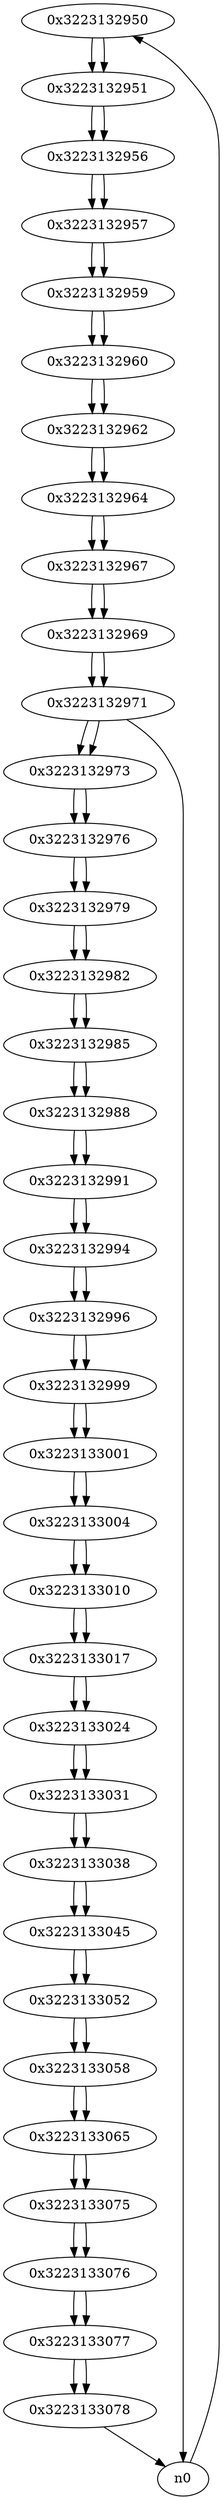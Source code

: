 digraph G{
/* nodes */
  n1 [label="0x3223132950"]
  n2 [label="0x3223132951"]
  n3 [label="0x3223132956"]
  n4 [label="0x3223132957"]
  n5 [label="0x3223132959"]
  n6 [label="0x3223132960"]
  n7 [label="0x3223132962"]
  n8 [label="0x3223132964"]
  n9 [label="0x3223132967"]
  n10 [label="0x3223132969"]
  n11 [label="0x3223132971"]
  n12 [label="0x3223132973"]
  n13 [label="0x3223132976"]
  n14 [label="0x3223132979"]
  n15 [label="0x3223132982"]
  n16 [label="0x3223132985"]
  n17 [label="0x3223132988"]
  n18 [label="0x3223132991"]
  n19 [label="0x3223132994"]
  n20 [label="0x3223132996"]
  n21 [label="0x3223132999"]
  n22 [label="0x3223133001"]
  n23 [label="0x3223133004"]
  n24 [label="0x3223133010"]
  n25 [label="0x3223133017"]
  n26 [label="0x3223133024"]
  n27 [label="0x3223133031"]
  n28 [label="0x3223133038"]
  n29 [label="0x3223133045"]
  n30 [label="0x3223133052"]
  n31 [label="0x3223133058"]
  n32 [label="0x3223133065"]
  n33 [label="0x3223133075"]
  n34 [label="0x3223133076"]
  n35 [label="0x3223133077"]
  n36 [label="0x3223133078"]
/* edges */
n1 -> n2;
n0 -> n1;
n2 -> n3;
n1 -> n2;
n3 -> n4;
n2 -> n3;
n4 -> n5;
n3 -> n4;
n5 -> n6;
n4 -> n5;
n6 -> n7;
n5 -> n6;
n7 -> n8;
n6 -> n7;
n8 -> n9;
n7 -> n8;
n9 -> n10;
n8 -> n9;
n10 -> n11;
n9 -> n10;
n11 -> n12;
n11 -> n0;
n10 -> n11;
n12 -> n13;
n11 -> n12;
n13 -> n14;
n12 -> n13;
n14 -> n15;
n13 -> n14;
n15 -> n16;
n14 -> n15;
n16 -> n17;
n15 -> n16;
n17 -> n18;
n16 -> n17;
n18 -> n19;
n17 -> n18;
n19 -> n20;
n18 -> n19;
n20 -> n21;
n19 -> n20;
n21 -> n22;
n20 -> n21;
n22 -> n23;
n21 -> n22;
n23 -> n24;
n22 -> n23;
n24 -> n25;
n23 -> n24;
n25 -> n26;
n24 -> n25;
n26 -> n27;
n25 -> n26;
n27 -> n28;
n26 -> n27;
n28 -> n29;
n27 -> n28;
n29 -> n30;
n28 -> n29;
n30 -> n31;
n29 -> n30;
n31 -> n32;
n30 -> n31;
n32 -> n33;
n31 -> n32;
n33 -> n34;
n32 -> n33;
n34 -> n35;
n33 -> n34;
n35 -> n36;
n34 -> n35;
n36 -> n0;
n35 -> n36;
}
